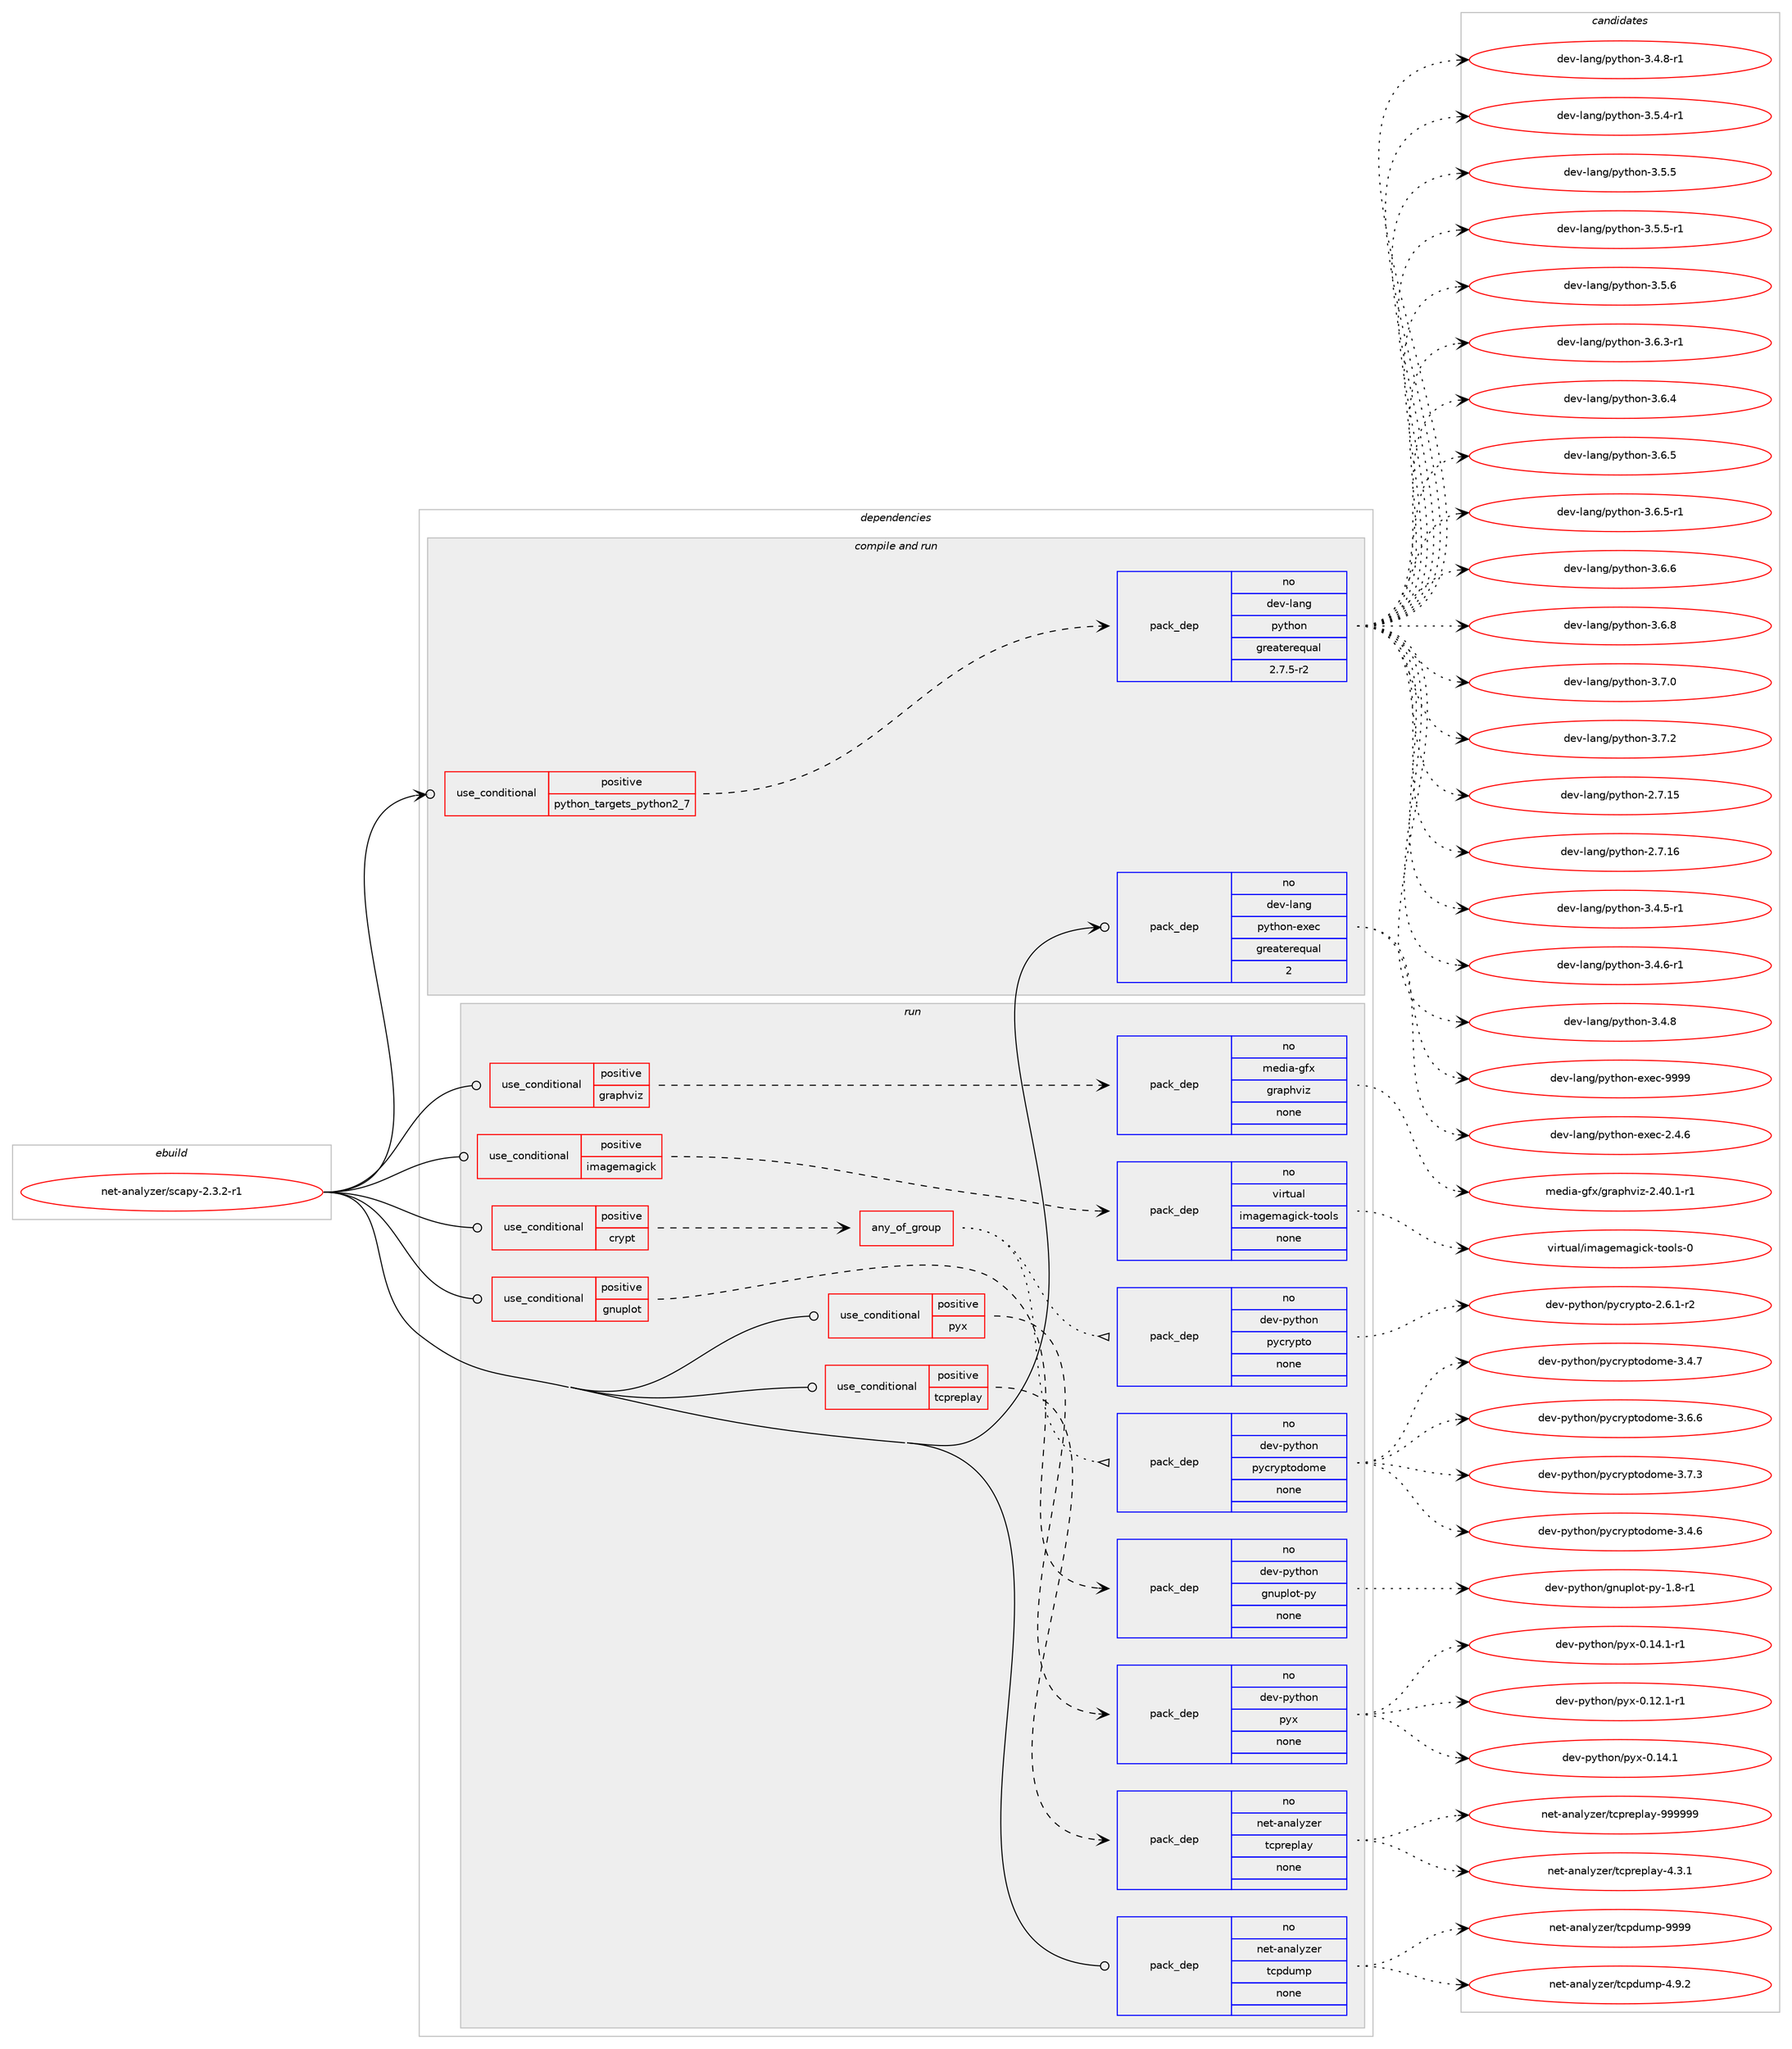 digraph prolog {

# *************
# Graph options
# *************

newrank=true;
concentrate=true;
compound=true;
graph [rankdir=LR,fontname=Helvetica,fontsize=10,ranksep=1.5];#, ranksep=2.5, nodesep=0.2];
edge  [arrowhead=vee];
node  [fontname=Helvetica,fontsize=10];

# **********
# The ebuild
# **********

subgraph cluster_leftcol {
color=gray;
rank=same;
label=<<i>ebuild</i>>;
id [label="net-analyzer/scapy-2.3.2-r1", color=red, width=4, href="../net-analyzer/scapy-2.3.2-r1.svg"];
}

# ****************
# The dependencies
# ****************

subgraph cluster_midcol {
color=gray;
label=<<i>dependencies</i>>;
subgraph cluster_compile {
fillcolor="#eeeeee";
style=filled;
label=<<i>compile</i>>;
}
subgraph cluster_compileandrun {
fillcolor="#eeeeee";
style=filled;
label=<<i>compile and run</i>>;
subgraph cond442628 {
dependency1646821 [label=<<TABLE BORDER="0" CELLBORDER="1" CELLSPACING="0" CELLPADDING="4"><TR><TD ROWSPAN="3" CELLPADDING="10">use_conditional</TD></TR><TR><TD>positive</TD></TR><TR><TD>python_targets_python2_7</TD></TR></TABLE>>, shape=none, color=red];
subgraph pack1177551 {
dependency1646822 [label=<<TABLE BORDER="0" CELLBORDER="1" CELLSPACING="0" CELLPADDING="4" WIDTH="220"><TR><TD ROWSPAN="6" CELLPADDING="30">pack_dep</TD></TR><TR><TD WIDTH="110">no</TD></TR><TR><TD>dev-lang</TD></TR><TR><TD>python</TD></TR><TR><TD>greaterequal</TD></TR><TR><TD>2.7.5-r2</TD></TR></TABLE>>, shape=none, color=blue];
}
dependency1646821:e -> dependency1646822:w [weight=20,style="dashed",arrowhead="vee"];
}
id:e -> dependency1646821:w [weight=20,style="solid",arrowhead="odotvee"];
subgraph pack1177552 {
dependency1646823 [label=<<TABLE BORDER="0" CELLBORDER="1" CELLSPACING="0" CELLPADDING="4" WIDTH="220"><TR><TD ROWSPAN="6" CELLPADDING="30">pack_dep</TD></TR><TR><TD WIDTH="110">no</TD></TR><TR><TD>dev-lang</TD></TR><TR><TD>python-exec</TD></TR><TR><TD>greaterequal</TD></TR><TR><TD>2</TD></TR></TABLE>>, shape=none, color=blue];
}
id:e -> dependency1646823:w [weight=20,style="solid",arrowhead="odotvee"];
}
subgraph cluster_run {
fillcolor="#eeeeee";
style=filled;
label=<<i>run</i>>;
subgraph cond442629 {
dependency1646824 [label=<<TABLE BORDER="0" CELLBORDER="1" CELLSPACING="0" CELLPADDING="4"><TR><TD ROWSPAN="3" CELLPADDING="10">use_conditional</TD></TR><TR><TD>positive</TD></TR><TR><TD>crypt</TD></TR></TABLE>>, shape=none, color=red];
subgraph any25867 {
dependency1646825 [label=<<TABLE BORDER="0" CELLBORDER="1" CELLSPACING="0" CELLPADDING="4"><TR><TD CELLPADDING="10">any_of_group</TD></TR></TABLE>>, shape=none, color=red];subgraph pack1177553 {
dependency1646826 [label=<<TABLE BORDER="0" CELLBORDER="1" CELLSPACING="0" CELLPADDING="4" WIDTH="220"><TR><TD ROWSPAN="6" CELLPADDING="30">pack_dep</TD></TR><TR><TD WIDTH="110">no</TD></TR><TR><TD>dev-python</TD></TR><TR><TD>pycryptodome</TD></TR><TR><TD>none</TD></TR><TR><TD></TD></TR></TABLE>>, shape=none, color=blue];
}
dependency1646825:e -> dependency1646826:w [weight=20,style="dotted",arrowhead="oinv"];
subgraph pack1177554 {
dependency1646827 [label=<<TABLE BORDER="0" CELLBORDER="1" CELLSPACING="0" CELLPADDING="4" WIDTH="220"><TR><TD ROWSPAN="6" CELLPADDING="30">pack_dep</TD></TR><TR><TD WIDTH="110">no</TD></TR><TR><TD>dev-python</TD></TR><TR><TD>pycrypto</TD></TR><TR><TD>none</TD></TR><TR><TD></TD></TR></TABLE>>, shape=none, color=blue];
}
dependency1646825:e -> dependency1646827:w [weight=20,style="dotted",arrowhead="oinv"];
}
dependency1646824:e -> dependency1646825:w [weight=20,style="dashed",arrowhead="vee"];
}
id:e -> dependency1646824:w [weight=20,style="solid",arrowhead="odot"];
subgraph cond442630 {
dependency1646828 [label=<<TABLE BORDER="0" CELLBORDER="1" CELLSPACING="0" CELLPADDING="4"><TR><TD ROWSPAN="3" CELLPADDING="10">use_conditional</TD></TR><TR><TD>positive</TD></TR><TR><TD>gnuplot</TD></TR></TABLE>>, shape=none, color=red];
subgraph pack1177555 {
dependency1646829 [label=<<TABLE BORDER="0" CELLBORDER="1" CELLSPACING="0" CELLPADDING="4" WIDTH="220"><TR><TD ROWSPAN="6" CELLPADDING="30">pack_dep</TD></TR><TR><TD WIDTH="110">no</TD></TR><TR><TD>dev-python</TD></TR><TR><TD>gnuplot-py</TD></TR><TR><TD>none</TD></TR><TR><TD></TD></TR></TABLE>>, shape=none, color=blue];
}
dependency1646828:e -> dependency1646829:w [weight=20,style="dashed",arrowhead="vee"];
}
id:e -> dependency1646828:w [weight=20,style="solid",arrowhead="odot"];
subgraph cond442631 {
dependency1646830 [label=<<TABLE BORDER="0" CELLBORDER="1" CELLSPACING="0" CELLPADDING="4"><TR><TD ROWSPAN="3" CELLPADDING="10">use_conditional</TD></TR><TR><TD>positive</TD></TR><TR><TD>graphviz</TD></TR></TABLE>>, shape=none, color=red];
subgraph pack1177556 {
dependency1646831 [label=<<TABLE BORDER="0" CELLBORDER="1" CELLSPACING="0" CELLPADDING="4" WIDTH="220"><TR><TD ROWSPAN="6" CELLPADDING="30">pack_dep</TD></TR><TR><TD WIDTH="110">no</TD></TR><TR><TD>media-gfx</TD></TR><TR><TD>graphviz</TD></TR><TR><TD>none</TD></TR><TR><TD></TD></TR></TABLE>>, shape=none, color=blue];
}
dependency1646830:e -> dependency1646831:w [weight=20,style="dashed",arrowhead="vee"];
}
id:e -> dependency1646830:w [weight=20,style="solid",arrowhead="odot"];
subgraph cond442632 {
dependency1646832 [label=<<TABLE BORDER="0" CELLBORDER="1" CELLSPACING="0" CELLPADDING="4"><TR><TD ROWSPAN="3" CELLPADDING="10">use_conditional</TD></TR><TR><TD>positive</TD></TR><TR><TD>imagemagick</TD></TR></TABLE>>, shape=none, color=red];
subgraph pack1177557 {
dependency1646833 [label=<<TABLE BORDER="0" CELLBORDER="1" CELLSPACING="0" CELLPADDING="4" WIDTH="220"><TR><TD ROWSPAN="6" CELLPADDING="30">pack_dep</TD></TR><TR><TD WIDTH="110">no</TD></TR><TR><TD>virtual</TD></TR><TR><TD>imagemagick-tools</TD></TR><TR><TD>none</TD></TR><TR><TD></TD></TR></TABLE>>, shape=none, color=blue];
}
dependency1646832:e -> dependency1646833:w [weight=20,style="dashed",arrowhead="vee"];
}
id:e -> dependency1646832:w [weight=20,style="solid",arrowhead="odot"];
subgraph cond442633 {
dependency1646834 [label=<<TABLE BORDER="0" CELLBORDER="1" CELLSPACING="0" CELLPADDING="4"><TR><TD ROWSPAN="3" CELLPADDING="10">use_conditional</TD></TR><TR><TD>positive</TD></TR><TR><TD>pyx</TD></TR></TABLE>>, shape=none, color=red];
subgraph pack1177558 {
dependency1646835 [label=<<TABLE BORDER="0" CELLBORDER="1" CELLSPACING="0" CELLPADDING="4" WIDTH="220"><TR><TD ROWSPAN="6" CELLPADDING="30">pack_dep</TD></TR><TR><TD WIDTH="110">no</TD></TR><TR><TD>dev-python</TD></TR><TR><TD>pyx</TD></TR><TR><TD>none</TD></TR><TR><TD></TD></TR></TABLE>>, shape=none, color=blue];
}
dependency1646834:e -> dependency1646835:w [weight=20,style="dashed",arrowhead="vee"];
}
id:e -> dependency1646834:w [weight=20,style="solid",arrowhead="odot"];
subgraph cond442634 {
dependency1646836 [label=<<TABLE BORDER="0" CELLBORDER="1" CELLSPACING="0" CELLPADDING="4"><TR><TD ROWSPAN="3" CELLPADDING="10">use_conditional</TD></TR><TR><TD>positive</TD></TR><TR><TD>tcpreplay</TD></TR></TABLE>>, shape=none, color=red];
subgraph pack1177559 {
dependency1646837 [label=<<TABLE BORDER="0" CELLBORDER="1" CELLSPACING="0" CELLPADDING="4" WIDTH="220"><TR><TD ROWSPAN="6" CELLPADDING="30">pack_dep</TD></TR><TR><TD WIDTH="110">no</TD></TR><TR><TD>net-analyzer</TD></TR><TR><TD>tcpreplay</TD></TR><TR><TD>none</TD></TR><TR><TD></TD></TR></TABLE>>, shape=none, color=blue];
}
dependency1646836:e -> dependency1646837:w [weight=20,style="dashed",arrowhead="vee"];
}
id:e -> dependency1646836:w [weight=20,style="solid",arrowhead="odot"];
subgraph pack1177560 {
dependency1646838 [label=<<TABLE BORDER="0" CELLBORDER="1" CELLSPACING="0" CELLPADDING="4" WIDTH="220"><TR><TD ROWSPAN="6" CELLPADDING="30">pack_dep</TD></TR><TR><TD WIDTH="110">no</TD></TR><TR><TD>net-analyzer</TD></TR><TR><TD>tcpdump</TD></TR><TR><TD>none</TD></TR><TR><TD></TD></TR></TABLE>>, shape=none, color=blue];
}
id:e -> dependency1646838:w [weight=20,style="solid",arrowhead="odot"];
}
}

# **************
# The candidates
# **************

subgraph cluster_choices {
rank=same;
color=gray;
label=<<i>candidates</i>>;

subgraph choice1177551 {
color=black;
nodesep=1;
choice10010111845108971101034711212111610411111045504655464953 [label="dev-lang/python-2.7.15", color=red, width=4,href="../dev-lang/python-2.7.15.svg"];
choice10010111845108971101034711212111610411111045504655464954 [label="dev-lang/python-2.7.16", color=red, width=4,href="../dev-lang/python-2.7.16.svg"];
choice1001011184510897110103471121211161041111104551465246534511449 [label="dev-lang/python-3.4.5-r1", color=red, width=4,href="../dev-lang/python-3.4.5-r1.svg"];
choice1001011184510897110103471121211161041111104551465246544511449 [label="dev-lang/python-3.4.6-r1", color=red, width=4,href="../dev-lang/python-3.4.6-r1.svg"];
choice100101118451089711010347112121116104111110455146524656 [label="dev-lang/python-3.4.8", color=red, width=4,href="../dev-lang/python-3.4.8.svg"];
choice1001011184510897110103471121211161041111104551465246564511449 [label="dev-lang/python-3.4.8-r1", color=red, width=4,href="../dev-lang/python-3.4.8-r1.svg"];
choice1001011184510897110103471121211161041111104551465346524511449 [label="dev-lang/python-3.5.4-r1", color=red, width=4,href="../dev-lang/python-3.5.4-r1.svg"];
choice100101118451089711010347112121116104111110455146534653 [label="dev-lang/python-3.5.5", color=red, width=4,href="../dev-lang/python-3.5.5.svg"];
choice1001011184510897110103471121211161041111104551465346534511449 [label="dev-lang/python-3.5.5-r1", color=red, width=4,href="../dev-lang/python-3.5.5-r1.svg"];
choice100101118451089711010347112121116104111110455146534654 [label="dev-lang/python-3.5.6", color=red, width=4,href="../dev-lang/python-3.5.6.svg"];
choice1001011184510897110103471121211161041111104551465446514511449 [label="dev-lang/python-3.6.3-r1", color=red, width=4,href="../dev-lang/python-3.6.3-r1.svg"];
choice100101118451089711010347112121116104111110455146544652 [label="dev-lang/python-3.6.4", color=red, width=4,href="../dev-lang/python-3.6.4.svg"];
choice100101118451089711010347112121116104111110455146544653 [label="dev-lang/python-3.6.5", color=red, width=4,href="../dev-lang/python-3.6.5.svg"];
choice1001011184510897110103471121211161041111104551465446534511449 [label="dev-lang/python-3.6.5-r1", color=red, width=4,href="../dev-lang/python-3.6.5-r1.svg"];
choice100101118451089711010347112121116104111110455146544654 [label="dev-lang/python-3.6.6", color=red, width=4,href="../dev-lang/python-3.6.6.svg"];
choice100101118451089711010347112121116104111110455146544656 [label="dev-lang/python-3.6.8", color=red, width=4,href="../dev-lang/python-3.6.8.svg"];
choice100101118451089711010347112121116104111110455146554648 [label="dev-lang/python-3.7.0", color=red, width=4,href="../dev-lang/python-3.7.0.svg"];
choice100101118451089711010347112121116104111110455146554650 [label="dev-lang/python-3.7.2", color=red, width=4,href="../dev-lang/python-3.7.2.svg"];
dependency1646822:e -> choice10010111845108971101034711212111610411111045504655464953:w [style=dotted,weight="100"];
dependency1646822:e -> choice10010111845108971101034711212111610411111045504655464954:w [style=dotted,weight="100"];
dependency1646822:e -> choice1001011184510897110103471121211161041111104551465246534511449:w [style=dotted,weight="100"];
dependency1646822:e -> choice1001011184510897110103471121211161041111104551465246544511449:w [style=dotted,weight="100"];
dependency1646822:e -> choice100101118451089711010347112121116104111110455146524656:w [style=dotted,weight="100"];
dependency1646822:e -> choice1001011184510897110103471121211161041111104551465246564511449:w [style=dotted,weight="100"];
dependency1646822:e -> choice1001011184510897110103471121211161041111104551465346524511449:w [style=dotted,weight="100"];
dependency1646822:e -> choice100101118451089711010347112121116104111110455146534653:w [style=dotted,weight="100"];
dependency1646822:e -> choice1001011184510897110103471121211161041111104551465346534511449:w [style=dotted,weight="100"];
dependency1646822:e -> choice100101118451089711010347112121116104111110455146534654:w [style=dotted,weight="100"];
dependency1646822:e -> choice1001011184510897110103471121211161041111104551465446514511449:w [style=dotted,weight="100"];
dependency1646822:e -> choice100101118451089711010347112121116104111110455146544652:w [style=dotted,weight="100"];
dependency1646822:e -> choice100101118451089711010347112121116104111110455146544653:w [style=dotted,weight="100"];
dependency1646822:e -> choice1001011184510897110103471121211161041111104551465446534511449:w [style=dotted,weight="100"];
dependency1646822:e -> choice100101118451089711010347112121116104111110455146544654:w [style=dotted,weight="100"];
dependency1646822:e -> choice100101118451089711010347112121116104111110455146544656:w [style=dotted,weight="100"];
dependency1646822:e -> choice100101118451089711010347112121116104111110455146554648:w [style=dotted,weight="100"];
dependency1646822:e -> choice100101118451089711010347112121116104111110455146554650:w [style=dotted,weight="100"];
}
subgraph choice1177552 {
color=black;
nodesep=1;
choice1001011184510897110103471121211161041111104510112010199455046524654 [label="dev-lang/python-exec-2.4.6", color=red, width=4,href="../dev-lang/python-exec-2.4.6.svg"];
choice10010111845108971101034711212111610411111045101120101994557575757 [label="dev-lang/python-exec-9999", color=red, width=4,href="../dev-lang/python-exec-9999.svg"];
dependency1646823:e -> choice1001011184510897110103471121211161041111104510112010199455046524654:w [style=dotted,weight="100"];
dependency1646823:e -> choice10010111845108971101034711212111610411111045101120101994557575757:w [style=dotted,weight="100"];
}
subgraph choice1177553 {
color=black;
nodesep=1;
choice100101118451121211161041111104711212199114121112116111100111109101455146524654 [label="dev-python/pycryptodome-3.4.6", color=red, width=4,href="../dev-python/pycryptodome-3.4.6.svg"];
choice100101118451121211161041111104711212199114121112116111100111109101455146524655 [label="dev-python/pycryptodome-3.4.7", color=red, width=4,href="../dev-python/pycryptodome-3.4.7.svg"];
choice100101118451121211161041111104711212199114121112116111100111109101455146544654 [label="dev-python/pycryptodome-3.6.6", color=red, width=4,href="../dev-python/pycryptodome-3.6.6.svg"];
choice100101118451121211161041111104711212199114121112116111100111109101455146554651 [label="dev-python/pycryptodome-3.7.3", color=red, width=4,href="../dev-python/pycryptodome-3.7.3.svg"];
dependency1646826:e -> choice100101118451121211161041111104711212199114121112116111100111109101455146524654:w [style=dotted,weight="100"];
dependency1646826:e -> choice100101118451121211161041111104711212199114121112116111100111109101455146524655:w [style=dotted,weight="100"];
dependency1646826:e -> choice100101118451121211161041111104711212199114121112116111100111109101455146544654:w [style=dotted,weight="100"];
dependency1646826:e -> choice100101118451121211161041111104711212199114121112116111100111109101455146554651:w [style=dotted,weight="100"];
}
subgraph choice1177554 {
color=black;
nodesep=1;
choice1001011184511212111610411111047112121991141211121161114550465446494511450 [label="dev-python/pycrypto-2.6.1-r2", color=red, width=4,href="../dev-python/pycrypto-2.6.1-r2.svg"];
dependency1646827:e -> choice1001011184511212111610411111047112121991141211121161114550465446494511450:w [style=dotted,weight="100"];
}
subgraph choice1177555 {
color=black;
nodesep=1;
choice100101118451121211161041111104710311011711210811111645112121454946564511449 [label="dev-python/gnuplot-py-1.8-r1", color=red, width=4,href="../dev-python/gnuplot-py-1.8-r1.svg"];
dependency1646829:e -> choice100101118451121211161041111104710311011711210811111645112121454946564511449:w [style=dotted,weight="100"];
}
subgraph choice1177556 {
color=black;
nodesep=1;
choice10910110010597451031021204710311497112104118105122455046524846494511449 [label="media-gfx/graphviz-2.40.1-r1", color=red, width=4,href="../media-gfx/graphviz-2.40.1-r1.svg"];
dependency1646831:e -> choice10910110010597451031021204710311497112104118105122455046524846494511449:w [style=dotted,weight="100"];
}
subgraph choice1177557 {
color=black;
nodesep=1;
choice1181051141161179710847105109971031011099710310599107451161111111081154548 [label="virtual/imagemagick-tools-0", color=red, width=4,href="../virtual/imagemagick-tools-0.svg"];
dependency1646833:e -> choice1181051141161179710847105109971031011099710310599107451161111111081154548:w [style=dotted,weight="100"];
}
subgraph choice1177558 {
color=black;
nodesep=1;
choice1001011184511212111610411111047112121120454846495046494511449 [label="dev-python/pyx-0.12.1-r1", color=red, width=4,href="../dev-python/pyx-0.12.1-r1.svg"];
choice100101118451121211161041111104711212112045484649524649 [label="dev-python/pyx-0.14.1", color=red, width=4,href="../dev-python/pyx-0.14.1.svg"];
choice1001011184511212111610411111047112121120454846495246494511449 [label="dev-python/pyx-0.14.1-r1", color=red, width=4,href="../dev-python/pyx-0.14.1-r1.svg"];
dependency1646835:e -> choice1001011184511212111610411111047112121120454846495046494511449:w [style=dotted,weight="100"];
dependency1646835:e -> choice100101118451121211161041111104711212112045484649524649:w [style=dotted,weight="100"];
dependency1646835:e -> choice1001011184511212111610411111047112121120454846495246494511449:w [style=dotted,weight="100"];
}
subgraph choice1177559 {
color=black;
nodesep=1;
choice110101116459711097108121122101114471169911211410111210897121455246514649 [label="net-analyzer/tcpreplay-4.3.1", color=red, width=4,href="../net-analyzer/tcpreplay-4.3.1.svg"];
choice11010111645971109710812112210111447116991121141011121089712145575757575757 [label="net-analyzer/tcpreplay-999999", color=red, width=4,href="../net-analyzer/tcpreplay-999999.svg"];
dependency1646837:e -> choice110101116459711097108121122101114471169911211410111210897121455246514649:w [style=dotted,weight="100"];
dependency1646837:e -> choice11010111645971109710812112210111447116991121141011121089712145575757575757:w [style=dotted,weight="100"];
}
subgraph choice1177560 {
color=black;
nodesep=1;
choice1101011164597110971081211221011144711699112100117109112455246574650 [label="net-analyzer/tcpdump-4.9.2", color=red, width=4,href="../net-analyzer/tcpdump-4.9.2.svg"];
choice11010111645971109710812112210111447116991121001171091124557575757 [label="net-analyzer/tcpdump-9999", color=red, width=4,href="../net-analyzer/tcpdump-9999.svg"];
dependency1646838:e -> choice1101011164597110971081211221011144711699112100117109112455246574650:w [style=dotted,weight="100"];
dependency1646838:e -> choice11010111645971109710812112210111447116991121001171091124557575757:w [style=dotted,weight="100"];
}
}

}
